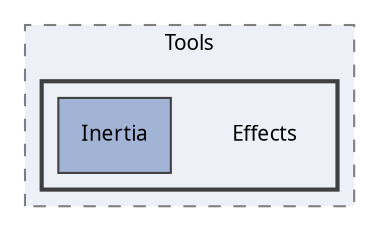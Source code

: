 digraph "Effects"
{
 // LATEX_PDF_SIZE
  edge [fontname="Calibrii",fontsize="10",labelfontname="Calibrii",labelfontsize="10"];
  node [fontname="Calibrii",fontsize="10",shape=record];
  compound=true
  subgraph clusterdir_4e14d5ee7efdd742dd5cdebb8389bd20 {
    graph [ bgcolor="#edf0f7", pencolor="grey50", style="filled,dashed,", label="Tools", fontname="Calibrii", fontsize="10", URL="dir_4e14d5ee7efdd742dd5cdebb8389bd20.html"]
  subgraph clusterdir_2f71f7aa4cc41bbbff3bfb7002739e71 {
    graph [ bgcolor="#edf0f7", pencolor="grey25", style="filled,bold,", label="", fontname="Calibrii", fontsize="10", URL="dir_2f71f7aa4cc41bbbff3bfb7002739e71.html"]
    dir_2f71f7aa4cc41bbbff3bfb7002739e71 [shape=plaintext, label="Effects"];
  dir_8f48cd62a9d9deb2f0ba903e09c3cedd [shape=box, label="Inertia", style="filled,", fillcolor="#a2b4d6", color="grey25", URL="dir_8f48cd62a9d9deb2f0ba903e09c3cedd.html"];
  }
  }
}
